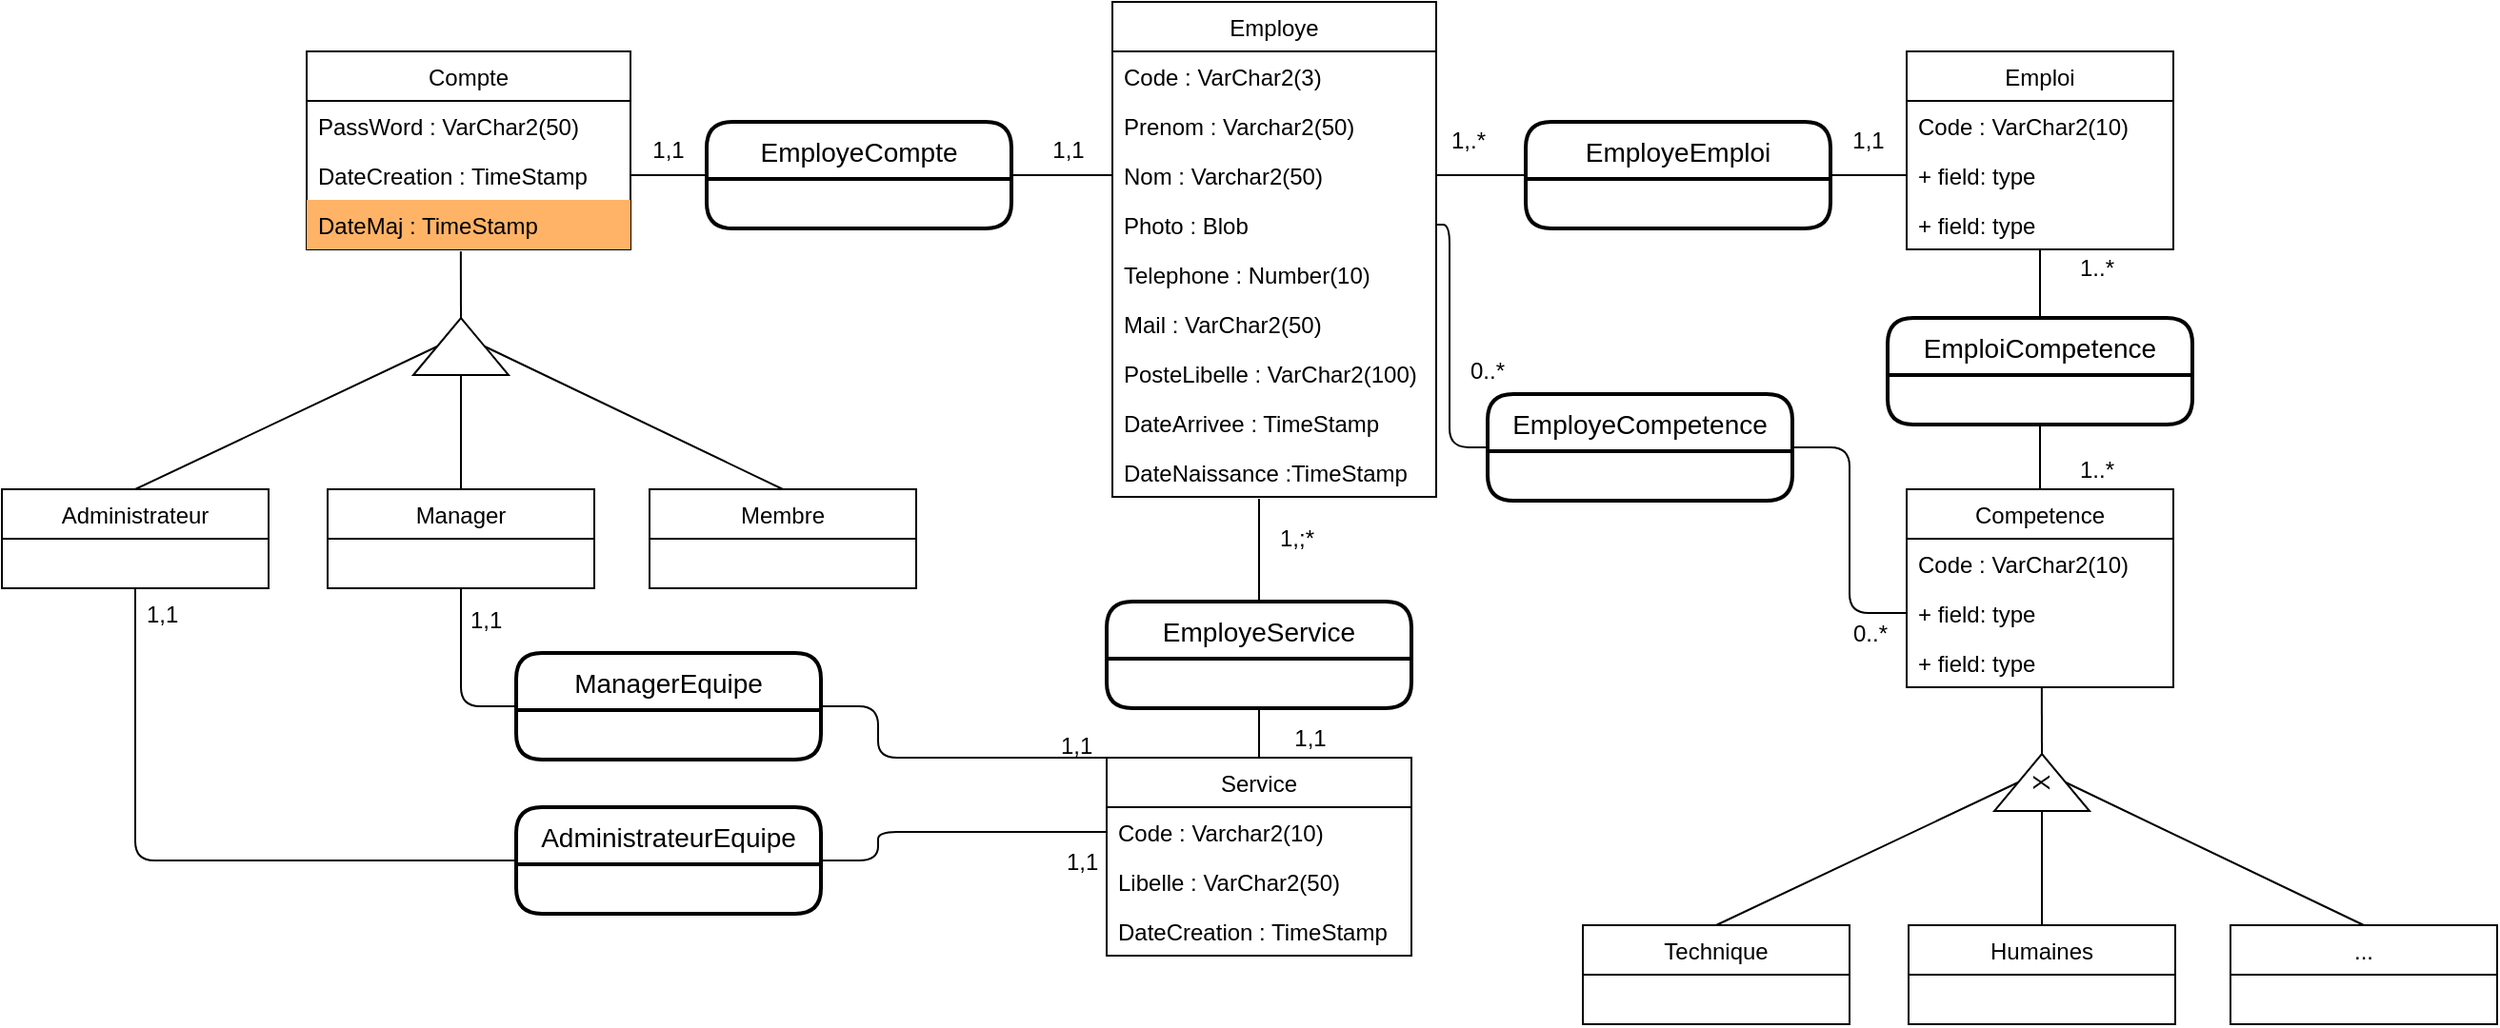 <mxfile version="13.7.3" type="device" pages="2"><diagram id="7_yQI2LDLLETe9neyNJq" name="MCD"><mxGraphModel dx="1935" dy="520" grid="1" gridSize="10" guides="1" tooltips="1" connect="1" arrows="1" fold="1" page="1" pageScale="1" pageWidth="827" pageHeight="1169" math="0" shadow="0"><root><mxCell id="0"/><mxCell id="1" parent="0"/><mxCell id="u8sE3zhHP6UtLAcKhkMt-1" value="" style="endArrow=none;html=1;exitX=1;exitY=0.5;exitDx=0;exitDy=0;entryX=0;entryY=0.5;entryDx=0;entryDy=0;" edge="1" parent="1" source="u8sE3zhHP6UtLAcKhkMt-10" target="u8sE3zhHP6UtLAcKhkMt-2"><mxGeometry width="50" height="50" relative="1" as="geometry"><mxPoint x="300" y="240" as="sourcePoint"/><mxPoint x="350" y="190" as="targetPoint"/></mxGeometry></mxCell><mxCell id="u8sE3zhHP6UtLAcKhkMt-3" value="" style="endArrow=none;html=1;exitX=1;exitY=0.5;exitDx=0;exitDy=0;entryX=0;entryY=0.5;entryDx=0;entryDy=0;" edge="1" parent="1" source="u8sE3zhHP6UtLAcKhkMt-2" target="u8sE3zhHP6UtLAcKhkMt-6"><mxGeometry width="50" height="50" relative="1" as="geometry"><mxPoint x="480" y="290" as="sourcePoint"/><mxPoint x="530" y="240" as="targetPoint"/></mxGeometry></mxCell><mxCell id="u8sE3zhHP6UtLAcKhkMt-8" value="Compte" style="swimlane;fontStyle=0;childLayout=stackLayout;horizontal=1;startSize=26;fillColor=none;horizontalStack=0;resizeParent=1;resizeParentMax=0;resizeLast=0;collapsible=1;marginBottom=0;" vertex="1" parent="1"><mxGeometry x="60" y="40" width="170" height="104" as="geometry"/></mxCell><mxCell id="u8sE3zhHP6UtLAcKhkMt-9" value="PassWord : VarChar2(50)" style="text;strokeColor=none;fillColor=none;align=left;verticalAlign=top;spacingLeft=4;spacingRight=4;overflow=hidden;rotatable=0;points=[[0,0.5],[1,0.5]];portConstraint=eastwest;" vertex="1" parent="u8sE3zhHP6UtLAcKhkMt-8"><mxGeometry y="26" width="170" height="26" as="geometry"/></mxCell><mxCell id="u8sE3zhHP6UtLAcKhkMt-10" value="DateCreation : TimeStamp" style="text;strokeColor=none;fillColor=none;align=left;verticalAlign=top;spacingLeft=4;spacingRight=4;overflow=hidden;rotatable=0;points=[[0,0.5],[1,0.5]];portConstraint=eastwest;" vertex="1" parent="u8sE3zhHP6UtLAcKhkMt-8"><mxGeometry y="52" width="170" height="26" as="geometry"/></mxCell><mxCell id="u8sE3zhHP6UtLAcKhkMt-11" value="DateMaj : TimeStamp " style="text;strokeColor=none;fillColor=#FFB366;align=left;verticalAlign=top;spacingLeft=4;spacingRight=4;overflow=hidden;rotatable=0;points=[[0,0.5],[1,0.5]];portConstraint=eastwest;shadow=0;" vertex="1" parent="u8sE3zhHP6UtLAcKhkMt-8"><mxGeometry y="78" width="170" height="26" as="geometry"/></mxCell><mxCell id="u8sE3zhHP6UtLAcKhkMt-12" value="1,1" style="text;html=1;strokeColor=none;fillColor=none;align=center;verticalAlign=middle;whiteSpace=wrap;rounded=0;" vertex="1" parent="1"><mxGeometry x="230" y="82" width="40" height="20" as="geometry"/></mxCell><mxCell id="u8sE3zhHP6UtLAcKhkMt-13" value="1,1" style="text;html=1;strokeColor=none;fillColor=none;align=center;verticalAlign=middle;whiteSpace=wrap;rounded=0;" vertex="1" parent="1"><mxGeometry x="440" y="82" width="40" height="20" as="geometry"/></mxCell><mxCell id="u8sE3zhHP6UtLAcKhkMt-16" value="" style="triangle;whiteSpace=wrap;html=1;rotation=-90;" vertex="1" parent="1"><mxGeometry x="126" y="170" width="30" height="50" as="geometry"/></mxCell><mxCell id="u8sE3zhHP6UtLAcKhkMt-17" value="" style="endArrow=none;html=1;exitX=0.476;exitY=1.038;exitDx=0;exitDy=0;exitPerimeter=0;entryX=1;entryY=0.5;entryDx=0;entryDy=0;" edge="1" parent="1" source="u8sE3zhHP6UtLAcKhkMt-11" target="u8sE3zhHP6UtLAcKhkMt-16"><mxGeometry width="50" height="50" relative="1" as="geometry"><mxPoint x="160" y="340" as="sourcePoint"/><mxPoint x="210" y="290" as="targetPoint"/></mxGeometry></mxCell><mxCell id="u8sE3zhHP6UtLAcKhkMt-18" value="Administrateur" style="swimlane;fontStyle=0;childLayout=stackLayout;horizontal=1;startSize=26;fillColor=none;horizontalStack=0;resizeParent=1;resizeParentMax=0;resizeLast=0;collapsible=1;marginBottom=0;" vertex="1" parent="1"><mxGeometry x="-100" y="270" width="140" height="52" as="geometry"/></mxCell><mxCell id="u8sE3zhHP6UtLAcKhkMt-30" value="" style="endArrow=none;html=1;exitX=0.5;exitY=0;exitDx=0;exitDy=0;entryX=0.5;entryY=0;entryDx=0;entryDy=0;" edge="1" parent="1" source="u8sE3zhHP6UtLAcKhkMt-18" target="u8sE3zhHP6UtLAcKhkMt-16"><mxGeometry width="50" height="50" relative="1" as="geometry"><mxPoint x="-30" y="200" as="sourcePoint"/><mxPoint x="20" y="150" as="targetPoint"/></mxGeometry></mxCell><mxCell id="u8sE3zhHP6UtLAcKhkMt-31" value="" style="endArrow=none;html=1;exitX=0.5;exitY=0;exitDx=0;exitDy=0;entryX=0;entryY=0.5;entryDx=0;entryDy=0;" edge="1" parent="1" source="u8sE3zhHP6UtLAcKhkMt-26" target="u8sE3zhHP6UtLAcKhkMt-16"><mxGeometry width="50" height="50" relative="1" as="geometry"><mxPoint x="240" y="490" as="sourcePoint"/><mxPoint x="290" y="440" as="targetPoint"/></mxGeometry></mxCell><mxCell id="u8sE3zhHP6UtLAcKhkMt-32" value="" style="endArrow=none;html=1;exitX=0.5;exitY=0;exitDx=0;exitDy=0;entryX=0.5;entryY=1;entryDx=0;entryDy=0;" edge="1" parent="1" source="u8sE3zhHP6UtLAcKhkMt-22" target="u8sE3zhHP6UtLAcKhkMt-16"><mxGeometry width="50" height="50" relative="1" as="geometry"><mxPoint x="470" y="290" as="sourcePoint"/><mxPoint x="520" y="240" as="targetPoint"/></mxGeometry></mxCell><mxCell id="u8sE3zhHP6UtLAcKhkMt-22" value="Membre" style="swimlane;fontStyle=0;childLayout=stackLayout;horizontal=1;startSize=26;fillColor=none;horizontalStack=0;resizeParent=1;resizeParentMax=0;resizeLast=0;collapsible=1;marginBottom=0;" vertex="1" parent="1"><mxGeometry x="240" y="270" width="140" height="52" as="geometry"/></mxCell><mxCell id="u8sE3zhHP6UtLAcKhkMt-26" value="Manager" style="swimlane;fontStyle=0;childLayout=stackLayout;horizontal=1;startSize=26;fillColor=none;horizontalStack=0;resizeParent=1;resizeParentMax=0;resizeLast=0;collapsible=1;marginBottom=0;" vertex="1" parent="1"><mxGeometry x="71" y="270" width="140" height="52" as="geometry"/></mxCell><mxCell id="u8sE3zhHP6UtLAcKhkMt-39" value="" style="endArrow=none;html=1;entryX=0.5;entryY=0;entryDx=0;entryDy=0;" edge="1" parent="1" target="u8sE3zhHP6UtLAcKhkMt-38"><mxGeometry width="50" height="50" relative="1" as="geometry"><mxPoint x="560" y="275" as="sourcePoint"/><mxPoint x="817" y="225" as="targetPoint"/></mxGeometry></mxCell><mxCell id="u8sE3zhHP6UtLAcKhkMt-40" value="" style="endArrow=none;html=1;entryX=0.5;entryY=1;entryDx=0;entryDy=0;exitX=0.5;exitY=0;exitDx=0;exitDy=0;" edge="1" parent="1" source="u8sE3zhHP6UtLAcKhkMt-34" target="u8sE3zhHP6UtLAcKhkMt-38"><mxGeometry width="50" height="50" relative="1" as="geometry"><mxPoint x="497" y="665" as="sourcePoint"/><mxPoint x="547" y="615" as="targetPoint"/></mxGeometry></mxCell><mxCell id="u8sE3zhHP6UtLAcKhkMt-41" value="1,;*" style="text;html=1;strokeColor=none;fillColor=none;align=center;verticalAlign=middle;whiteSpace=wrap;rounded=0;" vertex="1" parent="1"><mxGeometry x="560" y="286" width="40" height="20" as="geometry"/></mxCell><mxCell id="u8sE3zhHP6UtLAcKhkMt-42" value="1,1" style="text;html=1;strokeColor=none;fillColor=none;align=center;verticalAlign=middle;whiteSpace=wrap;rounded=0;" vertex="1" parent="1"><mxGeometry x="567" y="391" width="40" height="20" as="geometry"/></mxCell><mxCell id="u8sE3zhHP6UtLAcKhkMt-48" value="" style="endArrow=none;html=1;exitX=1;exitY=0.5;exitDx=0;exitDy=0;entryX=0;entryY=0.5;entryDx=0;entryDy=0;" edge="1" parent="1" source="u8sE3zhHP6UtLAcKhkMt-6" target="u8sE3zhHP6UtLAcKhkMt-47"><mxGeometry width="50" height="50" relative="1" as="geometry"><mxPoint x="820" y="240" as="sourcePoint"/><mxPoint x="870" y="190" as="targetPoint"/></mxGeometry></mxCell><mxCell id="u8sE3zhHP6UtLAcKhkMt-49" value="" style="endArrow=none;html=1;exitX=1;exitY=0.5;exitDx=0;exitDy=0;entryX=0;entryY=0.5;entryDx=0;entryDy=0;" edge="1" parent="1" source="u8sE3zhHP6UtLAcKhkMt-47" target="u8sE3zhHP6UtLAcKhkMt-45"><mxGeometry width="50" height="50" relative="1" as="geometry"><mxPoint x="950" y="270" as="sourcePoint"/><mxPoint x="1000" y="220" as="targetPoint"/></mxGeometry></mxCell><mxCell id="u8sE3zhHP6UtLAcKhkMt-50" value="1,1" style="text;html=1;strokeColor=none;fillColor=none;align=center;verticalAlign=middle;whiteSpace=wrap;rounded=0;" vertex="1" parent="1"><mxGeometry x="860" y="77" width="40" height="20" as="geometry"/></mxCell><mxCell id="u8sE3zhHP6UtLAcKhkMt-51" value="1,.*" style="text;html=1;strokeColor=none;fillColor=none;align=center;verticalAlign=middle;whiteSpace=wrap;rounded=0;" vertex="1" parent="1"><mxGeometry x="650" y="77" width="40" height="20" as="geometry"/></mxCell><mxCell id="u8sE3zhHP6UtLAcKhkMt-2" value="EmployeCompte" style="swimlane;childLayout=stackLayout;horizontal=1;startSize=30;horizontalStack=0;rounded=1;fontSize=14;fontStyle=0;strokeWidth=2;resizeParent=0;resizeLast=1;shadow=0;dashed=0;align=center;" vertex="1" parent="1"><mxGeometry x="270" y="77" width="160" height="56" as="geometry"/></mxCell><mxCell id="u8sE3zhHP6UtLAcKhkMt-43" value="Emploi" style="swimlane;fontStyle=0;childLayout=stackLayout;horizontal=1;startSize=26;fillColor=none;horizontalStack=0;resizeParent=1;resizeParentMax=0;resizeLast=0;collapsible=1;marginBottom=0;" vertex="1" parent="1"><mxGeometry x="900" y="40" width="140" height="104" as="geometry"/></mxCell><mxCell id="u8sE3zhHP6UtLAcKhkMt-44" value="Code : VarChar2(10)" style="text;strokeColor=none;fillColor=none;align=left;verticalAlign=top;spacingLeft=4;spacingRight=4;overflow=hidden;rotatable=0;points=[[0,0.5],[1,0.5]];portConstraint=eastwest;" vertex="1" parent="u8sE3zhHP6UtLAcKhkMt-43"><mxGeometry y="26" width="140" height="26" as="geometry"/></mxCell><mxCell id="u8sE3zhHP6UtLAcKhkMt-45" value="+ field: type" style="text;strokeColor=none;fillColor=none;align=left;verticalAlign=top;spacingLeft=4;spacingRight=4;overflow=hidden;rotatable=0;points=[[0,0.5],[1,0.5]];portConstraint=eastwest;" vertex="1" parent="u8sE3zhHP6UtLAcKhkMt-43"><mxGeometry y="52" width="140" height="26" as="geometry"/></mxCell><mxCell id="u8sE3zhHP6UtLAcKhkMt-46" value="+ field: type" style="text;strokeColor=none;fillColor=none;align=left;verticalAlign=top;spacingLeft=4;spacingRight=4;overflow=hidden;rotatable=0;points=[[0,0.5],[1,0.5]];portConstraint=eastwest;" vertex="1" parent="u8sE3zhHP6UtLAcKhkMt-43"><mxGeometry y="78" width="140" height="26" as="geometry"/></mxCell><mxCell id="u8sE3zhHP6UtLAcKhkMt-52" value="Competence" style="swimlane;fontStyle=0;childLayout=stackLayout;horizontal=1;startSize=26;fillColor=none;horizontalStack=0;resizeParent=1;resizeParentMax=0;resizeLast=0;collapsible=1;marginBottom=0;" vertex="1" parent="1"><mxGeometry x="900" y="270" width="140" height="104" as="geometry"/></mxCell><mxCell id="u8sE3zhHP6UtLAcKhkMt-53" value="Code : VarChar2(10)" style="text;strokeColor=none;fillColor=none;align=left;verticalAlign=top;spacingLeft=4;spacingRight=4;overflow=hidden;rotatable=0;points=[[0,0.5],[1,0.5]];portConstraint=eastwest;" vertex="1" parent="u8sE3zhHP6UtLAcKhkMt-52"><mxGeometry y="26" width="140" height="26" as="geometry"/></mxCell><mxCell id="u8sE3zhHP6UtLAcKhkMt-54" value="+ field: type" style="text;strokeColor=none;fillColor=none;align=left;verticalAlign=top;spacingLeft=4;spacingRight=4;overflow=hidden;rotatable=0;points=[[0,0.5],[1,0.5]];portConstraint=eastwest;" vertex="1" parent="u8sE3zhHP6UtLAcKhkMt-52"><mxGeometry y="52" width="140" height="26" as="geometry"/></mxCell><mxCell id="u8sE3zhHP6UtLAcKhkMt-55" value="+ field: type" style="text;strokeColor=none;fillColor=none;align=left;verticalAlign=top;spacingLeft=4;spacingRight=4;overflow=hidden;rotatable=0;points=[[0,0.5],[1,0.5]];portConstraint=eastwest;" vertex="1" parent="u8sE3zhHP6UtLAcKhkMt-52"><mxGeometry y="78" width="140" height="26" as="geometry"/></mxCell><mxCell id="u8sE3zhHP6UtLAcKhkMt-56" value="EmploiCompetence" style="swimlane;childLayout=stackLayout;horizontal=1;startSize=30;horizontalStack=0;rounded=1;fontSize=14;fontStyle=0;strokeWidth=2;resizeParent=0;resizeLast=1;shadow=0;dashed=0;align=center;" vertex="1" parent="1"><mxGeometry x="890" y="180" width="160" height="56" as="geometry"/></mxCell><mxCell id="u8sE3zhHP6UtLAcKhkMt-58" value="" style="endArrow=none;html=1;entryX=0.5;entryY=0;entryDx=0;entryDy=0;" edge="1" parent="1" source="u8sE3zhHP6UtLAcKhkMt-46" target="u8sE3zhHP6UtLAcKhkMt-56"><mxGeometry width="50" height="50" relative="1" as="geometry"><mxPoint x="1240" y="270" as="sourcePoint"/><mxPoint x="1290" y="220" as="targetPoint"/></mxGeometry></mxCell><mxCell id="u8sE3zhHP6UtLAcKhkMt-59" value="" style="endArrow=none;html=1;exitX=0.5;exitY=1;exitDx=0;exitDy=0;entryX=0.5;entryY=0;entryDx=0;entryDy=0;" edge="1" parent="1" source="u8sE3zhHP6UtLAcKhkMt-56" target="u8sE3zhHP6UtLAcKhkMt-52"><mxGeometry width="50" height="50" relative="1" as="geometry"><mxPoint x="1180" y="420" as="sourcePoint"/><mxPoint x="1230" y="370" as="targetPoint"/></mxGeometry></mxCell><mxCell id="u8sE3zhHP6UtLAcKhkMt-57" value="EmployeCompetence" style="swimlane;childLayout=stackLayout;horizontal=1;startSize=30;horizontalStack=0;rounded=1;fontSize=14;fontStyle=0;strokeWidth=2;resizeParent=0;resizeLast=1;shadow=0;dashed=0;align=center;" vertex="1" parent="1"><mxGeometry x="680" y="220" width="160" height="56" as="geometry"/></mxCell><mxCell id="u8sE3zhHP6UtLAcKhkMt-60" value="" style="endArrow=none;html=1;entryX=0;entryY=0.5;entryDx=0;entryDy=0;exitX=1;exitY=0.5;exitDx=0;exitDy=0;" edge="1" parent="1" source="u8sE3zhHP6UtLAcKhkMt-57" target="u8sE3zhHP6UtLAcKhkMt-54"><mxGeometry width="50" height="50" relative="1" as="geometry"><mxPoint x="720" y="400" as="sourcePoint"/><mxPoint x="770" y="350" as="targetPoint"/><Array as="points"><mxPoint x="870" y="248"/><mxPoint x="870" y="335"/></Array></mxGeometry></mxCell><mxCell id="u8sE3zhHP6UtLAcKhkMt-61" value="" style="endArrow=none;html=1;exitX=0;exitY=0.5;exitDx=0;exitDy=0;entryX=1;entryY=0.5;entryDx=0;entryDy=0;" edge="1" parent="1" source="u8sE3zhHP6UtLAcKhkMt-57" target="u8sE3zhHP6UtLAcKhkMt-7"><mxGeometry width="50" height="50" relative="1" as="geometry"><mxPoint x="720" y="410" as="sourcePoint"/><mxPoint x="770" y="360" as="targetPoint"/><Array as="points"><mxPoint x="660" y="248"/><mxPoint x="660" y="131"/></Array></mxGeometry></mxCell><mxCell id="u8sE3zhHP6UtLAcKhkMt-62" value="0..*" style="text;html=1;strokeColor=none;fillColor=none;align=center;verticalAlign=middle;whiteSpace=wrap;rounded=0;" vertex="1" parent="1"><mxGeometry x="861" y="336" width="40" height="20" as="geometry"/></mxCell><mxCell id="u8sE3zhHP6UtLAcKhkMt-63" value="0..*" style="text;html=1;strokeColor=none;fillColor=none;align=center;verticalAlign=middle;whiteSpace=wrap;rounded=0;" vertex="1" parent="1"><mxGeometry x="660" y="198" width="40" height="20" as="geometry"/></mxCell><mxCell id="u8sE3zhHP6UtLAcKhkMt-64" value="1..*" style="text;html=1;strokeColor=none;fillColor=none;align=center;verticalAlign=middle;whiteSpace=wrap;rounded=0;" vertex="1" parent="1"><mxGeometry x="980" y="144" width="40" height="20" as="geometry"/></mxCell><mxCell id="u8sE3zhHP6UtLAcKhkMt-65" value="1..*" style="text;html=1;strokeColor=none;fillColor=none;align=center;verticalAlign=middle;whiteSpace=wrap;rounded=0;" vertex="1" parent="1"><mxGeometry x="980" y="250" width="40" height="20" as="geometry"/></mxCell><mxCell id="u8sE3zhHP6UtLAcKhkMt-66" value="X" style="triangle;whiteSpace=wrap;html=1;rotation=-90;" vertex="1" parent="1"><mxGeometry x="956" y="399.01" width="30" height="50" as="geometry"/></mxCell><mxCell id="u8sE3zhHP6UtLAcKhkMt-67" value="" style="endArrow=none;html=1;exitX=0.476;exitY=1.038;exitDx=0;exitDy=0;exitPerimeter=0;entryX=1;entryY=0.5;entryDx=0;entryDy=0;" edge="1" parent="1" target="u8sE3zhHP6UtLAcKhkMt-66"><mxGeometry width="50" height="50" relative="1" as="geometry"><mxPoint x="970.92" y="373.998" as="sourcePoint"/><mxPoint x="1040" y="519.01" as="targetPoint"/></mxGeometry></mxCell><mxCell id="u8sE3zhHP6UtLAcKhkMt-69" value="" style="endArrow=none;html=1;exitX=0.5;exitY=0;exitDx=0;exitDy=0;entryX=0.5;entryY=0;entryDx=0;entryDy=0;" edge="1" parent="1" source="u8sE3zhHP6UtLAcKhkMt-68" target="u8sE3zhHP6UtLAcKhkMt-66"><mxGeometry width="50" height="50" relative="1" as="geometry"><mxPoint x="800" y="429.01" as="sourcePoint"/><mxPoint x="850" y="379.01" as="targetPoint"/></mxGeometry></mxCell><mxCell id="u8sE3zhHP6UtLAcKhkMt-70" value="" style="endArrow=none;html=1;exitX=0.5;exitY=0;exitDx=0;exitDy=0;entryX=0;entryY=0.5;entryDx=0;entryDy=0;" edge="1" parent="1" source="u8sE3zhHP6UtLAcKhkMt-73" target="u8sE3zhHP6UtLAcKhkMt-66"><mxGeometry width="50" height="50" relative="1" as="geometry"><mxPoint x="1070" y="719.01" as="sourcePoint"/><mxPoint x="1120" y="669.01" as="targetPoint"/></mxGeometry></mxCell><mxCell id="u8sE3zhHP6UtLAcKhkMt-71" value="" style="endArrow=none;html=1;exitX=0.5;exitY=0;exitDx=0;exitDy=0;entryX=0.5;entryY=1;entryDx=0;entryDy=0;" edge="1" parent="1" source="u8sE3zhHP6UtLAcKhkMt-72" target="u8sE3zhHP6UtLAcKhkMt-66"><mxGeometry width="50" height="50" relative="1" as="geometry"><mxPoint x="1300" y="519.01" as="sourcePoint"/><mxPoint x="1350" y="469.01" as="targetPoint"/></mxGeometry></mxCell><mxCell id="u8sE3zhHP6UtLAcKhkMt-68" value="Technique" style="swimlane;fontStyle=0;childLayout=stackLayout;horizontal=1;startSize=26;fillColor=none;horizontalStack=0;resizeParent=1;resizeParentMax=0;resizeLast=0;collapsible=1;marginBottom=0;" vertex="1" parent="1"><mxGeometry x="730" y="499.01" width="140" height="52" as="geometry"/></mxCell><mxCell id="u8sE3zhHP6UtLAcKhkMt-72" value="..." style="swimlane;fontStyle=0;childLayout=stackLayout;horizontal=1;startSize=26;fillColor=none;horizontalStack=0;resizeParent=1;resizeParentMax=0;resizeLast=0;collapsible=1;marginBottom=0;" vertex="1" parent="1"><mxGeometry x="1070" y="499.01" width="140" height="52" as="geometry"/></mxCell><mxCell id="u8sE3zhHP6UtLAcKhkMt-73" value="Humaines" style="swimlane;fontStyle=0;childLayout=stackLayout;horizontal=1;startSize=26;fillColor=none;horizontalStack=0;resizeParent=1;resizeParentMax=0;resizeLast=0;collapsible=1;marginBottom=0;" vertex="1" parent="1"><mxGeometry x="901" y="499.01" width="140" height="52" as="geometry"/></mxCell><mxCell id="u8sE3zhHP6UtLAcKhkMt-4" value="Employe" style="swimlane;fontStyle=0;childLayout=stackLayout;horizontal=1;startSize=26;fillColor=none;horizontalStack=0;resizeParent=1;resizeParentMax=0;resizeLast=0;collapsible=1;marginBottom=0;" vertex="1" parent="1"><mxGeometry x="483" y="14" width="170" height="260" as="geometry"/></mxCell><mxCell id="u8sE3zhHP6UtLAcKhkMt-76" value="Code : VarChar2(3)" style="text;strokeColor=none;fillColor=none;align=left;verticalAlign=top;spacingLeft=4;spacingRight=4;overflow=hidden;rotatable=0;points=[[0,0.5],[1,0.5]];portConstraint=eastwest;shadow=0;" vertex="1" parent="u8sE3zhHP6UtLAcKhkMt-4"><mxGeometry y="26" width="170" height="26" as="geometry"/></mxCell><mxCell id="u8sE3zhHP6UtLAcKhkMt-5" value="Prenom : Varchar2(50)" style="text;strokeColor=none;fillColor=none;align=left;verticalAlign=top;spacingLeft=4;spacingRight=4;overflow=hidden;rotatable=0;points=[[0,0.5],[1,0.5]];portConstraint=eastwest;" vertex="1" parent="u8sE3zhHP6UtLAcKhkMt-4"><mxGeometry y="52" width="170" height="26" as="geometry"/></mxCell><mxCell id="u8sE3zhHP6UtLAcKhkMt-6" value="Nom : Varchar2(50)" style="text;strokeColor=none;fillColor=none;align=left;verticalAlign=top;spacingLeft=4;spacingRight=4;overflow=hidden;rotatable=0;points=[[0,0.5],[1,0.5]];portConstraint=eastwest;" vertex="1" parent="u8sE3zhHP6UtLAcKhkMt-4"><mxGeometry y="78" width="170" height="26" as="geometry"/></mxCell><mxCell id="u8sE3zhHP6UtLAcKhkMt-7" value="Photo : Blob" style="text;strokeColor=none;fillColor=none;align=left;verticalAlign=top;spacingLeft=4;spacingRight=4;overflow=hidden;rotatable=0;points=[[0,0.5],[1,0.5]];portConstraint=eastwest;" vertex="1" parent="u8sE3zhHP6UtLAcKhkMt-4"><mxGeometry y="104" width="170" height="26" as="geometry"/></mxCell><mxCell id="u8sE3zhHP6UtLAcKhkMt-14" value="Telephone : Number(10)" style="text;strokeColor=none;fillColor=none;align=left;verticalAlign=top;spacingLeft=4;spacingRight=4;overflow=hidden;rotatable=0;points=[[0,0.5],[1,0.5]];portConstraint=eastwest;" vertex="1" parent="u8sE3zhHP6UtLAcKhkMt-4"><mxGeometry y="130" width="170" height="26" as="geometry"/></mxCell><mxCell id="u8sE3zhHP6UtLAcKhkMt-74" value="Mail : VarChar2(50)" style="text;strokeColor=none;fillColor=none;align=left;verticalAlign=top;spacingLeft=4;spacingRight=4;overflow=hidden;rotatable=0;points=[[0,0.5],[1,0.5]];portConstraint=eastwest;shadow=0;" vertex="1" parent="u8sE3zhHP6UtLAcKhkMt-4"><mxGeometry y="156" width="170" height="26" as="geometry"/></mxCell><mxCell id="u8sE3zhHP6UtLAcKhkMt-75" value="PosteLibelle : VarChar2(100)" style="text;strokeColor=none;fillColor=none;align=left;verticalAlign=top;spacingLeft=4;spacingRight=4;overflow=hidden;rotatable=0;points=[[0,0.5],[1,0.5]];portConstraint=eastwest;shadow=0;" vertex="1" parent="u8sE3zhHP6UtLAcKhkMt-4"><mxGeometry y="182" width="170" height="26" as="geometry"/></mxCell><mxCell id="u8sE3zhHP6UtLAcKhkMt-84" value="DateArrivee : TimeStamp" style="text;strokeColor=none;fillColor=none;align=left;verticalAlign=top;spacingLeft=4;spacingRight=4;overflow=hidden;rotatable=0;points=[[0,0.5],[1,0.5]];portConstraint=eastwest;shadow=0;" vertex="1" parent="u8sE3zhHP6UtLAcKhkMt-4"><mxGeometry y="208" width="170" height="26" as="geometry"/></mxCell><mxCell id="u8sE3zhHP6UtLAcKhkMt-83" value="DateNaissance :TimeStamp" style="text;strokeColor=none;fillColor=none;align=left;verticalAlign=top;spacingLeft=4;spacingRight=4;overflow=hidden;rotatable=0;points=[[0,0.5],[1,0.5]];portConstraint=eastwest;shadow=0;" vertex="1" parent="u8sE3zhHP6UtLAcKhkMt-4"><mxGeometry y="234" width="170" height="26" as="geometry"/></mxCell><mxCell id="u8sE3zhHP6UtLAcKhkMt-79" value="" style="endArrow=none;html=1;exitX=0.5;exitY=1;exitDx=0;exitDy=0;entryX=0;entryY=0.5;entryDx=0;entryDy=0;" edge="1" parent="1" source="u8sE3zhHP6UtLAcKhkMt-18" target="u8sE3zhHP6UtLAcKhkMt-78"><mxGeometry width="50" height="50" relative="1" as="geometry"><mxPoint x="-30" y="430" as="sourcePoint"/><mxPoint x="20" y="380" as="targetPoint"/><Array as="points"><mxPoint x="-30" y="465"/></Array></mxGeometry></mxCell><mxCell id="u8sE3zhHP6UtLAcKhkMt-80" value="" style="endArrow=none;html=1;exitX=0.5;exitY=1;exitDx=0;exitDy=0;entryX=0;entryY=0.5;entryDx=0;entryDy=0;" edge="1" parent="1" source="u8sE3zhHP6UtLAcKhkMt-26" target="u8sE3zhHP6UtLAcKhkMt-77"><mxGeometry width="50" height="50" relative="1" as="geometry"><mxPoint x="10" y="430" as="sourcePoint"/><mxPoint x="60" y="380" as="targetPoint"/><Array as="points"><mxPoint x="141" y="384"/></Array></mxGeometry></mxCell><mxCell id="u8sE3zhHP6UtLAcKhkMt-77" value="ManagerEquipe" style="swimlane;childLayout=stackLayout;horizontal=1;startSize=30;horizontalStack=0;rounded=1;fontSize=14;fontStyle=0;strokeWidth=2;resizeParent=0;resizeLast=1;shadow=0;dashed=0;align=center;" vertex="1" parent="1"><mxGeometry x="170" y="356" width="160" height="56" as="geometry"/></mxCell><mxCell id="u8sE3zhHP6UtLAcKhkMt-81" value="" style="endArrow=none;html=1;exitX=1;exitY=0.5;exitDx=0;exitDy=0;entryX=0;entryY=0;entryDx=0;entryDy=0;" edge="1" parent="1" source="u8sE3zhHP6UtLAcKhkMt-77" target="u8sE3zhHP6UtLAcKhkMt-34"><mxGeometry width="50" height="50" relative="1" as="geometry"><mxPoint x="430" y="510" as="sourcePoint"/><mxPoint x="480" y="460" as="targetPoint"/><Array as="points"><mxPoint x="360" y="384"/><mxPoint x="360" y="411"/></Array></mxGeometry></mxCell><mxCell id="u8sE3zhHP6UtLAcKhkMt-82" value="" style="endArrow=none;html=1;exitX=1;exitY=0.5;exitDx=0;exitDy=0;entryX=0;entryY=0.5;entryDx=0;entryDy=0;" edge="1" parent="1" source="u8sE3zhHP6UtLAcKhkMt-78" target="u8sE3zhHP6UtLAcKhkMt-35"><mxGeometry width="50" height="50" relative="1" as="geometry"><mxPoint x="460" y="560" as="sourcePoint"/><mxPoint x="510" y="510" as="targetPoint"/><Array as="points"><mxPoint x="360" y="465"/><mxPoint x="360" y="450"/></Array></mxGeometry></mxCell><mxCell id="u8sE3zhHP6UtLAcKhkMt-38" value="EmployeService" style="swimlane;childLayout=stackLayout;horizontal=1;startSize=30;horizontalStack=0;rounded=1;fontSize=14;fontStyle=0;strokeWidth=2;resizeParent=0;resizeLast=1;shadow=0;dashed=0;align=center;" vertex="1" parent="1"><mxGeometry x="480" y="329" width="160" height="56" as="geometry"/></mxCell><mxCell id="u8sE3zhHP6UtLAcKhkMt-78" value="AdministrateurEquipe" style="swimlane;childLayout=stackLayout;horizontal=1;startSize=30;horizontalStack=0;rounded=1;fontSize=14;fontStyle=0;strokeWidth=2;resizeParent=0;resizeLast=1;shadow=0;dashed=0;align=center;" vertex="1" parent="1"><mxGeometry x="170" y="437" width="160" height="56" as="geometry"/></mxCell><mxCell id="u8sE3zhHP6UtLAcKhkMt-85" value="1,1" style="text;strokeColor=none;fillColor=none;align=left;verticalAlign=top;spacingLeft=4;spacingRight=4;overflow=hidden;rotatable=0;points=[[0,0.5],[1,0.5]];portConstraint=eastwest;shadow=0;" vertex="1" parent="1"><mxGeometry x="450" y="391" width="30" height="26" as="geometry"/></mxCell><mxCell id="u8sE3zhHP6UtLAcKhkMt-86" value="1,1" style="text;strokeColor=none;fillColor=none;align=left;verticalAlign=top;spacingLeft=4;spacingRight=4;overflow=hidden;rotatable=0;points=[[0,0.5],[1,0.5]];portConstraint=eastwest;shadow=0;" vertex="1" parent="1"><mxGeometry x="140" y="325" width="30" height="26" as="geometry"/></mxCell><mxCell id="u8sE3zhHP6UtLAcKhkMt-87" value="1,1" style="text;strokeColor=none;fillColor=none;align=left;verticalAlign=top;spacingLeft=4;spacingRight=4;overflow=hidden;rotatable=0;points=[[0,0.5],[1,0.5]];portConstraint=eastwest;shadow=0;" vertex="1" parent="1"><mxGeometry x="-30" y="322" width="30" height="26" as="geometry"/></mxCell><mxCell id="u8sE3zhHP6UtLAcKhkMt-88" value="1,1" style="text;strokeColor=none;fillColor=none;align=left;verticalAlign=top;spacingLeft=4;spacingRight=4;overflow=hidden;rotatable=0;points=[[0,0.5],[1,0.5]];portConstraint=eastwest;shadow=0;" vertex="1" parent="1"><mxGeometry x="453" y="452" width="30" height="26" as="geometry"/></mxCell><mxCell id="u8sE3zhHP6UtLAcKhkMt-34" value="Service" style="swimlane;fontStyle=0;childLayout=stackLayout;horizontal=1;startSize=26;fillColor=none;horizontalStack=0;resizeParent=1;resizeParentMax=0;resizeLast=0;collapsible=1;marginBottom=0;" vertex="1" parent="1"><mxGeometry x="480" y="411" width="160" height="104" as="geometry"/></mxCell><mxCell id="u8sE3zhHP6UtLAcKhkMt-35" value="Code : Varchar2(10)" style="text;strokeColor=none;fillColor=none;align=left;verticalAlign=top;spacingLeft=4;spacingRight=4;overflow=hidden;rotatable=0;points=[[0,0.5],[1,0.5]];portConstraint=eastwest;" vertex="1" parent="u8sE3zhHP6UtLAcKhkMt-34"><mxGeometry y="26" width="160" height="26" as="geometry"/></mxCell><mxCell id="u8sE3zhHP6UtLAcKhkMt-89" value="Libelle : VarChar2(50)" style="text;strokeColor=none;fillColor=none;align=left;verticalAlign=top;spacingLeft=4;spacingRight=4;overflow=hidden;rotatable=0;points=[[0,0.5],[1,0.5]];portConstraint=eastwest;shadow=0;" vertex="1" parent="u8sE3zhHP6UtLAcKhkMt-34"><mxGeometry y="52" width="160" height="26" as="geometry"/></mxCell><mxCell id="u8sE3zhHP6UtLAcKhkMt-90" value="DateCreation : TimeStamp" style="text;strokeColor=none;fillColor=none;align=left;verticalAlign=top;spacingLeft=4;spacingRight=4;overflow=hidden;rotatable=0;points=[[0,0.5],[1,0.5]];portConstraint=eastwest;shadow=0;" vertex="1" parent="u8sE3zhHP6UtLAcKhkMt-34"><mxGeometry y="78" width="160" height="26" as="geometry"/></mxCell><mxCell id="u8sE3zhHP6UtLAcKhkMt-47" value="EmployeEmploi" style="swimlane;childLayout=stackLayout;horizontal=1;startSize=30;horizontalStack=0;rounded=1;fontSize=14;fontStyle=0;strokeWidth=2;resizeParent=0;resizeLast=1;shadow=0;dashed=0;align=center;" vertex="1" parent="1"><mxGeometry x="700" y="77" width="160" height="56" as="geometry"/></mxCell></root></mxGraphModel></diagram><diagram id="aNHtEKuodECp5n3iKNJP" name="MLD"><mxGraphModel dx="1108" dy="520" grid="1" gridSize="10" guides="1" tooltips="1" connect="1" arrows="1" fold="1" page="1" pageScale="1" pageWidth="827" pageHeight="1169" math="0" shadow="0"><root><mxCell id="faAIbx_l8VgQs-d4-Mv4-0"/><mxCell id="faAIbx_l8VgQs-d4-Mv4-1" parent="faAIbx_l8VgQs-d4-Mv4-0"/></root></mxGraphModel></diagram></mxfile>